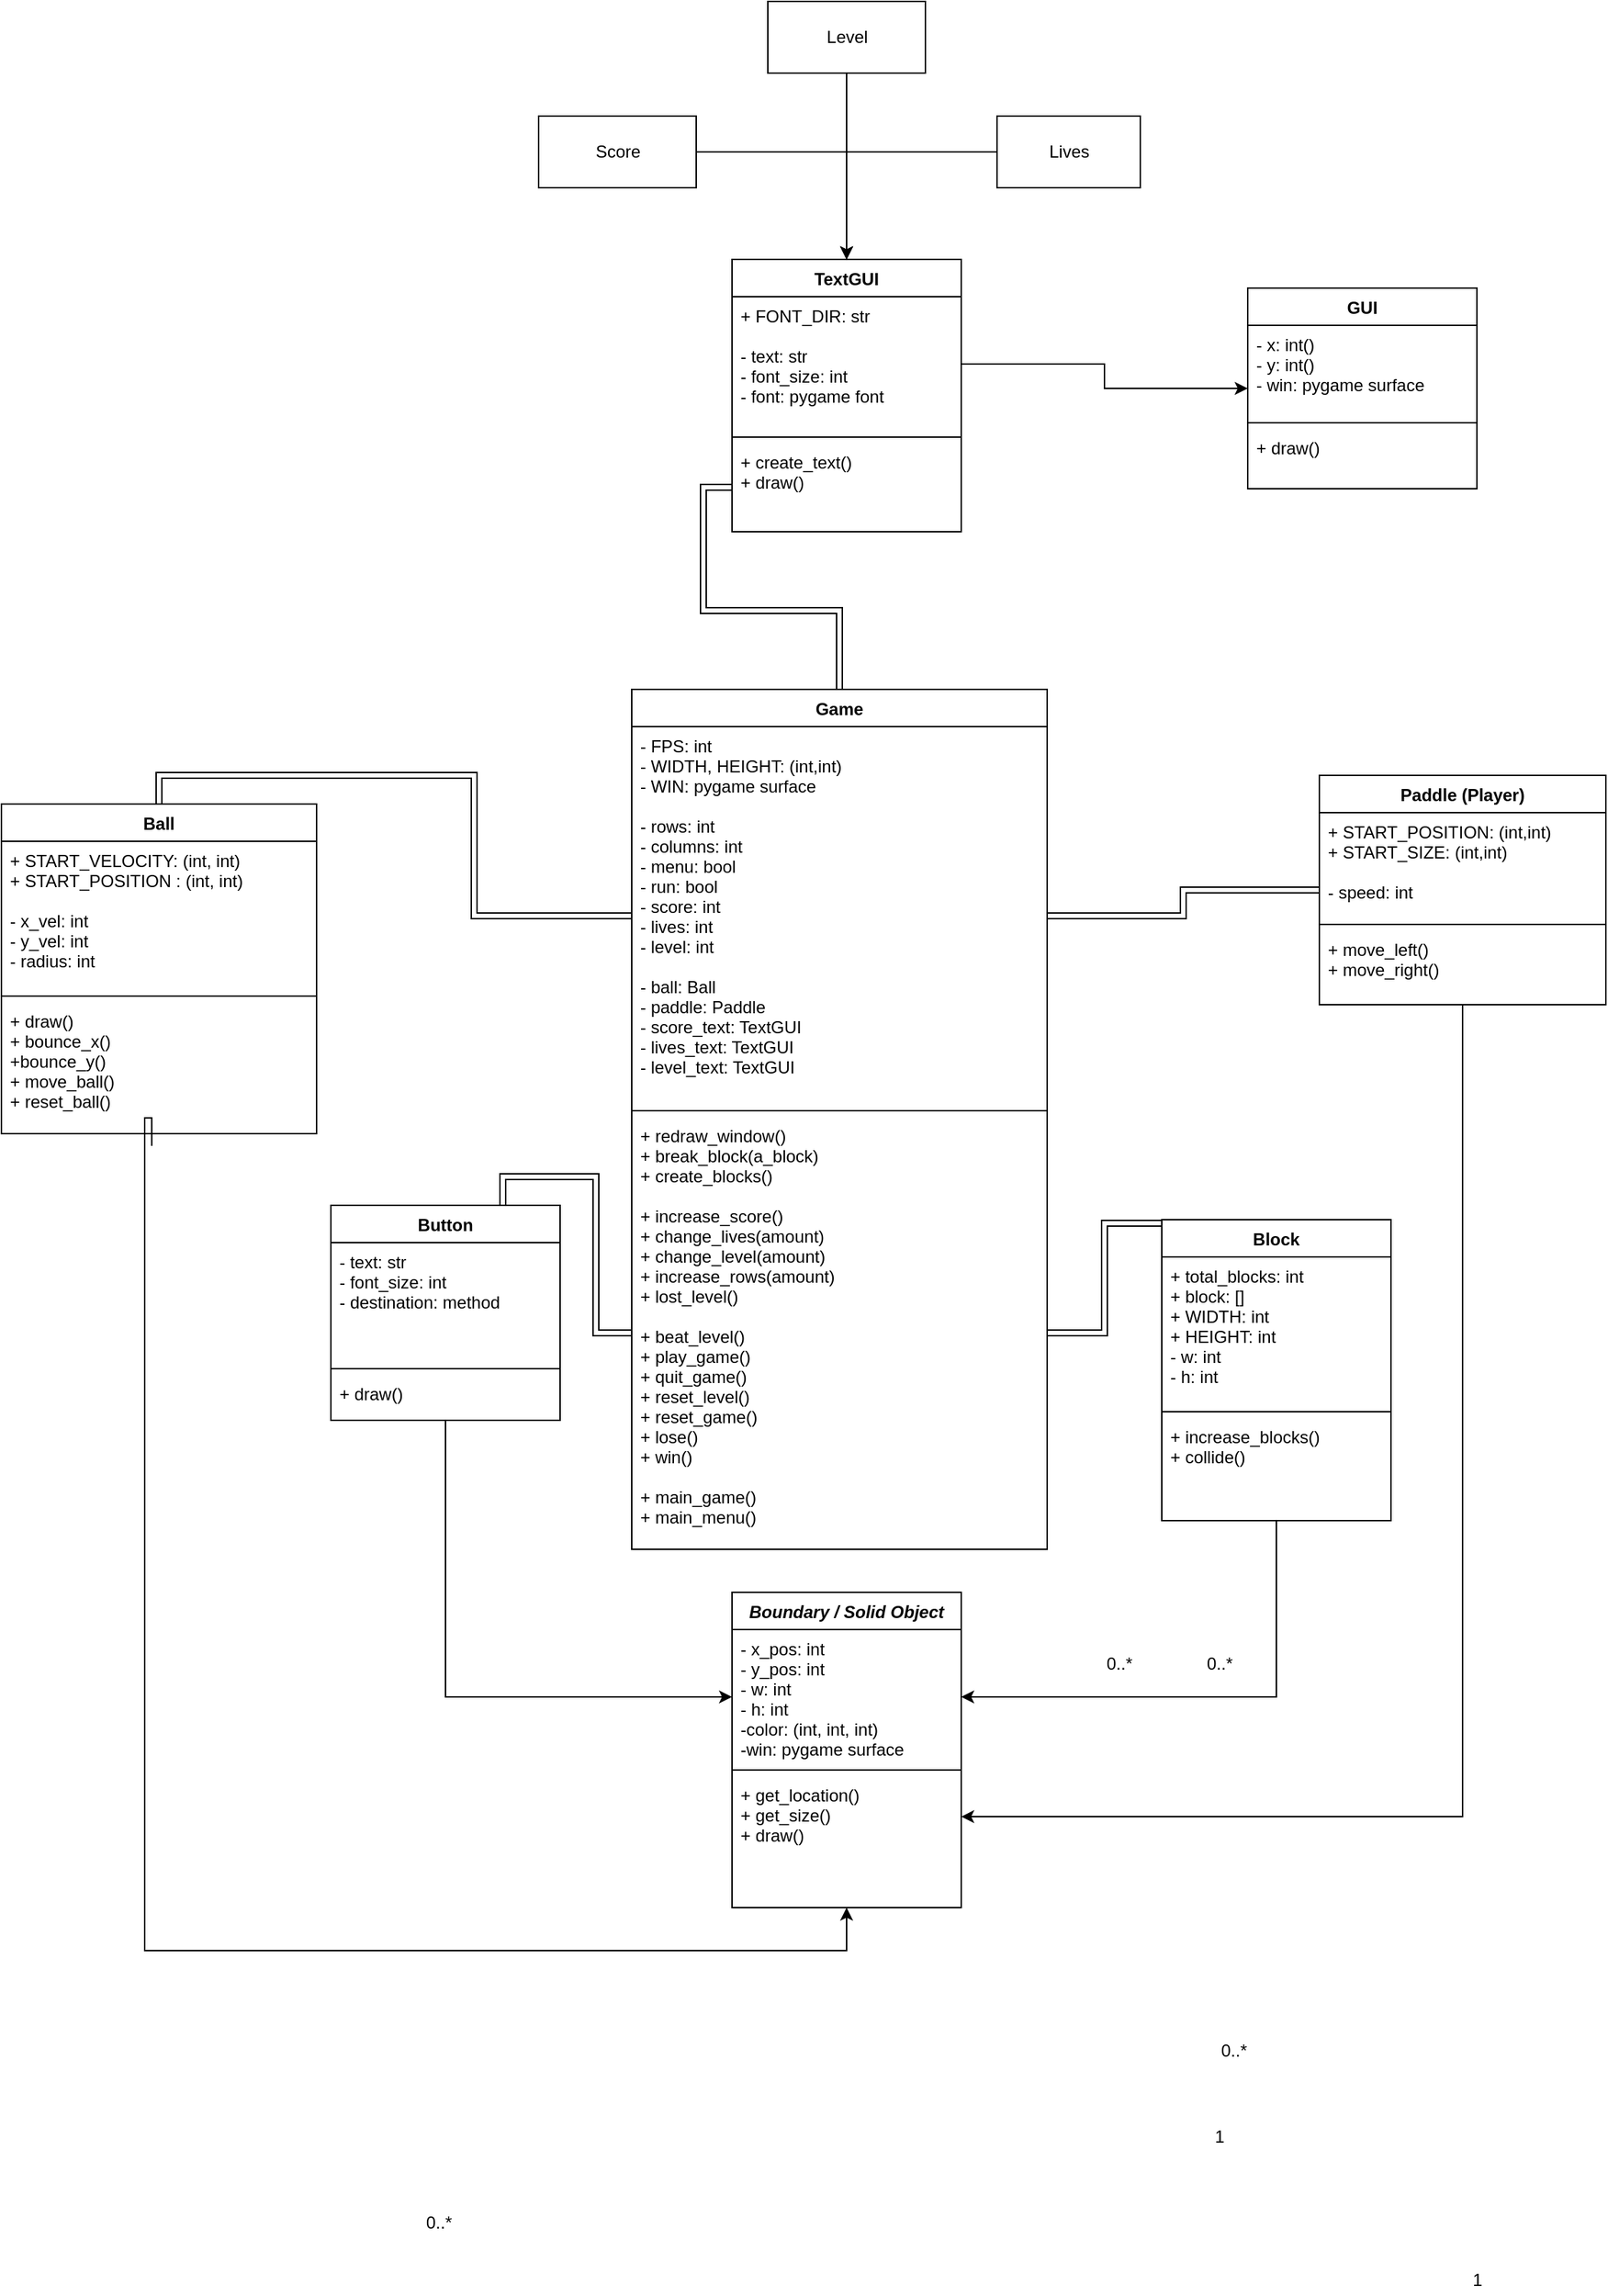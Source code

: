 <mxfile version="13.6.10" type="device"><diagram id="gS7t_X59yo_wjF4VBzjV" name="Page-1"><mxGraphModel dx="3780" dy="2530" grid="1" gridSize="10" guides="1" tooltips="1" connect="1" arrows="1" fold="1" page="0" pageScale="1" pageWidth="850" pageHeight="1100" math="0" shadow="0"><root><mxCell id="0"/><mxCell id="1" parent="0"/><mxCell id="b4uDq5a1onnM3BJQT7Oy-38" style="edgeStyle=orthogonalEdgeStyle;rounded=0;orthogonalLoop=1;jettySize=auto;html=1;exitX=1;exitY=0.5;exitDx=0;exitDy=0;" parent="1" source="b4uDq5a1onnM3BJQT7Oy-22" target="b4uDq5a1onnM3BJQT7Oy-17" edge="1"><mxGeometry relative="1" as="geometry"/></mxCell><mxCell id="IOLLdROWMS05L1BNpnWh-7" style="edgeStyle=orthogonalEdgeStyle;rounded=0;orthogonalLoop=1;jettySize=auto;html=1;exitX=0.477;exitY=1.092;exitDx=0;exitDy=0;exitPerimeter=0;" parent="1" source="b4uDq5a1onnM3BJQT7Oy-4" target="b4uDq5a1onnM3BJQT7Oy-13" edge="1"><mxGeometry relative="1" as="geometry"><Array as="points"><mxPoint x="-315" y="-361"/><mxPoint x="-320" y="-361"/><mxPoint x="-320" y="220"/><mxPoint x="170" y="220"/></Array></mxGeometry></mxCell><mxCell id="P_-O4mCQM98-E4QfEav6-14" style="edgeStyle=orthogonalEdgeStyle;shape=link;rounded=0;orthogonalLoop=1;jettySize=auto;html=1;entryX=1;entryY=0.5;entryDx=0;entryDy=0;" parent="1" source="IOLLdROWMS05L1BNpnWh-3" target="IOLLdROWMS05L1BNpnWh-22" edge="1"><mxGeometry relative="1" as="geometry"/></mxCell><mxCell id="L3ObO9CJFMMiEk-usZFX-4" style="edgeStyle=orthogonalEdgeStyle;rounded=0;orthogonalLoop=1;jettySize=auto;html=1;" edge="1" parent="1" source="b4uDq5a1onnM3BJQT7Oy-33" target="b4uDq5a1onnM3BJQT7Oy-21"><mxGeometry relative="1" as="geometry"/></mxCell><mxCell id="b4uDq5a1onnM3BJQT7Oy-33" value="Score" style="html=1;" parent="1" vertex="1"><mxGeometry x="-45" y="-1060" width="110" height="50" as="geometry"/></mxCell><mxCell id="L3ObO9CJFMMiEk-usZFX-5" style="edgeStyle=orthogonalEdgeStyle;rounded=0;orthogonalLoop=1;jettySize=auto;html=1;" edge="1" parent="1" source="b4uDq5a1onnM3BJQT7Oy-35" target="b4uDq5a1onnM3BJQT7Oy-21"><mxGeometry relative="1" as="geometry"/></mxCell><mxCell id="b4uDq5a1onnM3BJQT7Oy-35" value="Level" style="html=1;" parent="1" vertex="1"><mxGeometry x="115" y="-1140" width="110" height="50" as="geometry"/></mxCell><mxCell id="L3ObO9CJFMMiEk-usZFX-3" style="edgeStyle=orthogonalEdgeStyle;rounded=0;orthogonalLoop=1;jettySize=auto;html=1;" edge="1" parent="1" source="b4uDq5a1onnM3BJQT7Oy-36" target="b4uDq5a1onnM3BJQT7Oy-21"><mxGeometry relative="1" as="geometry"/></mxCell><mxCell id="b4uDq5a1onnM3BJQT7Oy-36" value="Lives" style="html=1;" parent="1" vertex="1"><mxGeometry x="275" y="-1060" width="100" height="50" as="geometry"/></mxCell><mxCell id="IOLLdROWMS05L1BNpnWh-17" style="edgeStyle=orthogonalEdgeStyle;rounded=0;orthogonalLoop=1;jettySize=auto;html=1;entryX=1;entryY=0.5;entryDx=0;entryDy=0;" parent="1" source="b4uDq5a1onnM3BJQT7Oy-5" target="b4uDq5a1onnM3BJQT7Oy-14" edge="1"><mxGeometry relative="1" as="geometry"/></mxCell><mxCell id="IOLLdROWMS05L1BNpnWh-16" style="edgeStyle=orthogonalEdgeStyle;rounded=0;orthogonalLoop=1;jettySize=auto;html=1;entryX=1;entryY=0.31;entryDx=0;entryDy=0;entryPerimeter=0;" parent="1" source="IOLLdROWMS05L1BNpnWh-3" target="b4uDq5a1onnM3BJQT7Oy-16" edge="1"><mxGeometry relative="1" as="geometry"/></mxCell><mxCell id="IOLLdROWMS05L1BNpnWh-32" value="1" style="text;html=1;align=center;verticalAlign=middle;resizable=0;points=[];autosize=1;" parent="1" vertex="1"><mxGeometry x="420" y="340" width="20" height="20" as="geometry"/></mxCell><mxCell id="IOLLdROWMS05L1BNpnWh-33" value="0..*" style="text;html=1;align=center;verticalAlign=middle;resizable=0;points=[];autosize=1;" parent="1" vertex="1"><mxGeometry x="425" y="280" width="30" height="20" as="geometry"/></mxCell><mxCell id="IOLLdROWMS05L1BNpnWh-34" value="1" style="text;html=1;align=center;verticalAlign=middle;resizable=0;points=[];autosize=1;" parent="1" vertex="1"><mxGeometry x="600" y="440" width="20" height="20" as="geometry"/></mxCell><mxCell id="IOLLdROWMS05L1BNpnWh-35" value="0..*" style="text;html=1;align=center;verticalAlign=middle;resizable=0;points=[];autosize=1;" parent="1" vertex="1"><mxGeometry x="415" y="10" width="30" height="20" as="geometry"/></mxCell><mxCell id="IOLLdROWMS05L1BNpnWh-36" value="0..*" style="text;html=1;align=center;verticalAlign=middle;resizable=0;points=[];autosize=1;" parent="1" vertex="1"><mxGeometry x="345" y="10" width="30" height="20" as="geometry"/></mxCell><mxCell id="IOLLdROWMS05L1BNpnWh-37" value="0..*" style="text;html=1;align=center;verticalAlign=middle;resizable=0;points=[];autosize=1;" parent="1" vertex="1"><mxGeometry x="-130" y="400" width="30" height="20" as="geometry"/></mxCell><mxCell id="P_-O4mCQM98-E4QfEav6-15" style="edgeStyle=orthogonalEdgeStyle;shape=link;rounded=0;orthogonalLoop=1;jettySize=auto;html=1;entryX=0.5;entryY=0;entryDx=0;entryDy=0;exitX=0;exitY=0.5;exitDx=0;exitDy=0;" parent="1" source="IOLLdROWMS05L1BNpnWh-22" target="b4uDq5a1onnM3BJQT7Oy-1" edge="1"><mxGeometry relative="1" as="geometry"/></mxCell><mxCell id="P_-O4mCQM98-E4QfEav6-12" style="edgeStyle=orthogonalEdgeStyle;shape=link;rounded=0;orthogonalLoop=1;jettySize=auto;html=1;entryX=0.429;entryY=0.012;entryDx=0;entryDy=0;entryPerimeter=0;" parent="1" source="IOLLdROWMS05L1BNpnWh-24" target="b4uDq5a1onnM3BJQT7Oy-5" edge="1"><mxGeometry relative="1" as="geometry"/></mxCell><mxCell id="L3ObO9CJFMMiEk-usZFX-15" style="edgeStyle=orthogonalEdgeStyle;shape=link;rounded=0;orthogonalLoop=1;jettySize=auto;html=1;" edge="1" parent="1" source="IOLLdROWMS05L1BNpnWh-21" target="b4uDq5a1onnM3BJQT7Oy-24"><mxGeometry relative="1" as="geometry"/></mxCell><mxCell id="IOLLdROWMS05L1BNpnWh-21" value="Game" style="swimlane;fontStyle=1;align=center;verticalAlign=top;childLayout=stackLayout;horizontal=1;startSize=26;horizontalStack=0;resizeParent=1;resizeParentMax=0;resizeLast=0;collapsible=1;marginBottom=0;" parent="1" vertex="1"><mxGeometry x="20" y="-660" width="290" height="600" as="geometry"/></mxCell><mxCell id="IOLLdROWMS05L1BNpnWh-22" value="- FPS: int&#10;- WIDTH, HEIGHT: (int,int)&#10;- WIN: pygame surface&#10;&#10;- rows: int&#10;- columns: int&#10;- menu: bool&#10;- run: bool&#10;- score: int&#10;- lives: int&#10;- level: int&#10;&#10;- ball: Ball&#10;- paddle: Paddle&#10;- score_text: TextGUI&#10;- lives_text: TextGUI&#10;- level_text: TextGUI" style="text;strokeColor=none;fillColor=none;align=left;verticalAlign=top;spacingLeft=4;spacingRight=4;overflow=hidden;rotatable=0;points=[[0,0.5],[1,0.5]];portConstraint=eastwest;" parent="IOLLdROWMS05L1BNpnWh-21" vertex="1"><mxGeometry y="26" width="290" height="264" as="geometry"/></mxCell><mxCell id="IOLLdROWMS05L1BNpnWh-23" value="" style="line;strokeWidth=1;fillColor=none;align=left;verticalAlign=middle;spacingTop=-1;spacingLeft=3;spacingRight=3;rotatable=0;labelPosition=right;points=[];portConstraint=eastwest;" parent="IOLLdROWMS05L1BNpnWh-21" vertex="1"><mxGeometry y="290" width="290" height="8" as="geometry"/></mxCell><mxCell id="IOLLdROWMS05L1BNpnWh-24" value="+ redraw_window()&#10;+ break_block(a_block)&#10;+ create_blocks()&#10;&#10;+ increase_score()&#10;+ change_lives(amount)&#10;+ change_level(amount)&#10;+ increase_rows(amount)&#10;+ lost_level()&#10;&#10;+ beat_level()&#10;+ play_game()&#10;+ quit_game()&#10;+ reset_level()&#10;+ reset_game()&#10;+ lose()&#10;+ win()&#10;&#10;+ main_game()&#10;+ main_menu()&#10;&#10;&#10;&#10;&#10;&#10;&#10;&#10;+ redraw_window()&#10;+ check_collisions()***&#10;+ create_blocks()&#10;+ main()&#10;" style="text;strokeColor=none;fillColor=none;align=left;verticalAlign=top;spacingLeft=4;spacingRight=4;overflow=hidden;rotatable=0;points=[[0,0.5],[1,0.5]];portConstraint=eastwest;" parent="IOLLdROWMS05L1BNpnWh-21" vertex="1"><mxGeometry y="298" width="290" height="302" as="geometry"/></mxCell><mxCell id="L3ObO9CJFMMiEk-usZFX-11" style="edgeStyle=orthogonalEdgeStyle;rounded=0;orthogonalLoop=1;jettySize=auto;html=1;" edge="1" parent="1" source="L3ObO9CJFMMiEk-usZFX-7" target="b4uDq5a1onnM3BJQT7Oy-14"><mxGeometry relative="1" as="geometry"/></mxCell><mxCell id="L3ObO9CJFMMiEk-usZFX-12" style="edgeStyle=orthogonalEdgeStyle;rounded=0;orthogonalLoop=1;jettySize=auto;html=1;exitX=0.75;exitY=0;exitDx=0;exitDy=0;entryX=0;entryY=0.5;entryDx=0;entryDy=0;shape=link;" edge="1" parent="1" source="L3ObO9CJFMMiEk-usZFX-7" target="IOLLdROWMS05L1BNpnWh-24"><mxGeometry relative="1" as="geometry"/></mxCell><mxCell id="b4uDq5a1onnM3BJQT7Oy-21" value="TextGUI" style="swimlane;fontStyle=1;align=center;verticalAlign=top;childLayout=stackLayout;horizontal=1;startSize=26;horizontalStack=0;resizeParent=1;resizeParentMax=0;resizeLast=0;collapsible=1;marginBottom=0;" parent="1" vertex="1"><mxGeometry x="90" y="-960" width="160" height="190" as="geometry"/></mxCell><mxCell id="b4uDq5a1onnM3BJQT7Oy-22" value="+ FONT_DIR: str&#10;&#10;- text: str&#10;- font_size: int&#10;- font: pygame font" style="text;strokeColor=none;fillColor=none;align=left;verticalAlign=top;spacingLeft=4;spacingRight=4;overflow=hidden;rotatable=0;points=[[0,0.5],[1,0.5]];portConstraint=eastwest;" parent="b4uDq5a1onnM3BJQT7Oy-21" vertex="1"><mxGeometry y="26" width="160" height="94" as="geometry"/></mxCell><mxCell id="b4uDq5a1onnM3BJQT7Oy-23" value="" style="line;strokeWidth=1;fillColor=none;align=left;verticalAlign=middle;spacingTop=-1;spacingLeft=3;spacingRight=3;rotatable=0;labelPosition=right;points=[];portConstraint=eastwest;" parent="b4uDq5a1onnM3BJQT7Oy-21" vertex="1"><mxGeometry y="120" width="160" height="8" as="geometry"/></mxCell><mxCell id="b4uDq5a1onnM3BJQT7Oy-24" value="+ create_text()&#10;+ draw()" style="text;strokeColor=none;fillColor=none;align=left;verticalAlign=top;spacingLeft=4;spacingRight=4;overflow=hidden;rotatable=0;points=[[0,0.5],[1,0.5]];portConstraint=eastwest;" parent="b4uDq5a1onnM3BJQT7Oy-21" vertex="1"><mxGeometry y="128" width="160" height="62" as="geometry"/></mxCell><mxCell id="b4uDq5a1onnM3BJQT7Oy-17" value="GUI" style="swimlane;fontStyle=1;align=center;verticalAlign=top;childLayout=stackLayout;horizontal=1;startSize=26;horizontalStack=0;resizeParent=1;resizeParentMax=0;resizeLast=0;collapsible=1;marginBottom=0;" parent="1" vertex="1"><mxGeometry x="450" y="-940" width="160" height="140" as="geometry"/></mxCell><mxCell id="b4uDq5a1onnM3BJQT7Oy-18" value="- x: int()&#10;- y: int()&#10;- win: pygame surface" style="text;strokeColor=none;fillColor=none;align=left;verticalAlign=top;spacingLeft=4;spacingRight=4;overflow=hidden;rotatable=0;points=[[0,0.5],[1,0.5]];portConstraint=eastwest;" parent="b4uDq5a1onnM3BJQT7Oy-17" vertex="1"><mxGeometry y="26" width="160" height="64" as="geometry"/></mxCell><mxCell id="b4uDq5a1onnM3BJQT7Oy-19" value="" style="line;strokeWidth=1;fillColor=none;align=left;verticalAlign=middle;spacingTop=-1;spacingLeft=3;spacingRight=3;rotatable=0;labelPosition=right;points=[];portConstraint=eastwest;" parent="b4uDq5a1onnM3BJQT7Oy-17" vertex="1"><mxGeometry y="90" width="160" height="8" as="geometry"/></mxCell><mxCell id="b4uDq5a1onnM3BJQT7Oy-20" value="+ draw()" style="text;strokeColor=none;fillColor=none;align=left;verticalAlign=top;spacingLeft=4;spacingRight=4;overflow=hidden;rotatable=0;points=[[0,0.5],[1,0.5]];portConstraint=eastwest;" parent="b4uDq5a1onnM3BJQT7Oy-17" vertex="1"><mxGeometry y="98" width="160" height="42" as="geometry"/></mxCell><mxCell id="b4uDq5a1onnM3BJQT7Oy-13" value="Boundary / Solid Object" style="swimlane;fontStyle=3;align=center;verticalAlign=top;childLayout=stackLayout;horizontal=1;startSize=26;horizontalStack=0;resizeParent=1;resizeParentMax=0;resizeLast=0;collapsible=1;marginBottom=0;" parent="1" vertex="1"><mxGeometry x="90" y="-30" width="160" height="220" as="geometry"/></mxCell><mxCell id="b4uDq5a1onnM3BJQT7Oy-14" value="- x_pos: int&#10;- y_pos: int&#10;- w: int&#10;- h: int&#10;-color: (int, int, int)&#10;-win: pygame surface" style="text;strokeColor=none;fillColor=none;align=left;verticalAlign=top;spacingLeft=4;spacingRight=4;overflow=hidden;rotatable=0;points=[[0,0.5],[1,0.5]];portConstraint=eastwest;" parent="b4uDq5a1onnM3BJQT7Oy-13" vertex="1"><mxGeometry y="26" width="160" height="94" as="geometry"/></mxCell><mxCell id="b4uDq5a1onnM3BJQT7Oy-15" value="" style="line;strokeWidth=1;fillColor=none;align=left;verticalAlign=middle;spacingTop=-1;spacingLeft=3;spacingRight=3;rotatable=0;labelPosition=right;points=[];portConstraint=eastwest;" parent="b4uDq5a1onnM3BJQT7Oy-13" vertex="1"><mxGeometry y="120" width="160" height="8" as="geometry"/></mxCell><mxCell id="b4uDq5a1onnM3BJQT7Oy-16" value="+ get_location()&#10;+ get_size()&#10;+ draw()" style="text;strokeColor=none;fillColor=none;align=left;verticalAlign=top;spacingLeft=4;spacingRight=4;overflow=hidden;rotatable=0;points=[[0,0.5],[1,0.5]];portConstraint=eastwest;" parent="b4uDq5a1onnM3BJQT7Oy-13" vertex="1"><mxGeometry y="128" width="160" height="92" as="geometry"/></mxCell><mxCell id="b4uDq5a1onnM3BJQT7Oy-5" value="Block" style="swimlane;fontStyle=1;align=center;verticalAlign=top;childLayout=stackLayout;horizontal=1;startSize=26;horizontalStack=0;resizeParent=1;resizeParentMax=0;resizeLast=0;collapsible=1;marginBottom=0;" parent="1" vertex="1"><mxGeometry x="390" y="-290" width="160" height="210" as="geometry"/></mxCell><mxCell id="b4uDq5a1onnM3BJQT7Oy-6" value="+ total_blocks: int&#10;+ block: []&#10;+ WIDTH: int&#10;+ HEIGHT: int&#10;- w: int&#10;- h: int" style="text;strokeColor=none;fillColor=none;align=left;verticalAlign=top;spacingLeft=4;spacingRight=4;overflow=hidden;rotatable=0;points=[[0,0.5],[1,0.5]];portConstraint=eastwest;" parent="b4uDq5a1onnM3BJQT7Oy-5" vertex="1"><mxGeometry y="26" width="160" height="104" as="geometry"/></mxCell><mxCell id="b4uDq5a1onnM3BJQT7Oy-7" value="" style="line;strokeWidth=1;fillColor=none;align=left;verticalAlign=middle;spacingTop=-1;spacingLeft=3;spacingRight=3;rotatable=0;labelPosition=right;points=[];portConstraint=eastwest;" parent="b4uDq5a1onnM3BJQT7Oy-5" vertex="1"><mxGeometry y="130" width="160" height="8" as="geometry"/></mxCell><mxCell id="b4uDq5a1onnM3BJQT7Oy-8" value="+ increase_blocks()&#10;+ collide()" style="text;strokeColor=none;fillColor=none;align=left;verticalAlign=top;spacingLeft=4;spacingRight=4;overflow=hidden;rotatable=0;points=[[0,0.5],[1,0.5]];portConstraint=eastwest;" parent="b4uDq5a1onnM3BJQT7Oy-5" vertex="1"><mxGeometry y="138" width="160" height="72" as="geometry"/></mxCell><mxCell id="L3ObO9CJFMMiEk-usZFX-7" value="Button" style="swimlane;fontStyle=1;align=center;verticalAlign=top;childLayout=stackLayout;horizontal=1;startSize=26;horizontalStack=0;resizeParent=1;resizeParentMax=0;resizeLast=0;collapsible=1;marginBottom=0;" vertex="1" parent="1"><mxGeometry x="-190" y="-300" width="160" height="150" as="geometry"/></mxCell><mxCell id="L3ObO9CJFMMiEk-usZFX-8" value="- text: str&#10;- font_size: int&#10;- destination: method" style="text;strokeColor=none;fillColor=none;align=left;verticalAlign=top;spacingLeft=4;spacingRight=4;overflow=hidden;rotatable=0;points=[[0,0.5],[1,0.5]];portConstraint=eastwest;" vertex="1" parent="L3ObO9CJFMMiEk-usZFX-7"><mxGeometry y="26" width="160" height="84" as="geometry"/></mxCell><mxCell id="L3ObO9CJFMMiEk-usZFX-9" value="" style="line;strokeWidth=1;fillColor=none;align=left;verticalAlign=middle;spacingTop=-1;spacingLeft=3;spacingRight=3;rotatable=0;labelPosition=right;points=[];portConstraint=eastwest;" vertex="1" parent="L3ObO9CJFMMiEk-usZFX-7"><mxGeometry y="110" width="160" height="8" as="geometry"/></mxCell><mxCell id="L3ObO9CJFMMiEk-usZFX-10" value="+ draw()" style="text;strokeColor=none;fillColor=none;align=left;verticalAlign=top;spacingLeft=4;spacingRight=4;overflow=hidden;rotatable=0;points=[[0,0.5],[1,0.5]];portConstraint=eastwest;" vertex="1" parent="L3ObO9CJFMMiEk-usZFX-7"><mxGeometry y="118" width="160" height="32" as="geometry"/></mxCell><mxCell id="b4uDq5a1onnM3BJQT7Oy-1" value="Ball" style="swimlane;fontStyle=1;align=center;verticalAlign=top;childLayout=stackLayout;horizontal=1;startSize=26;horizontalStack=0;resizeParent=1;resizeParentMax=0;resizeLast=0;collapsible=1;marginBottom=0;" parent="1" vertex="1"><mxGeometry x="-420" y="-580" width="220" height="230" as="geometry"/></mxCell><mxCell id="b4uDq5a1onnM3BJQT7Oy-2" value="+ START_VELOCITY: (int, int)&#10;+ START_POSITION : (int, int)&#10;&#10;- x_vel: int&#10;- y_vel: int&#10;- radius: int" style="text;strokeColor=none;fillColor=none;align=left;verticalAlign=top;spacingLeft=4;spacingRight=4;overflow=hidden;rotatable=0;points=[[0,0.5],[1,0.5]];portConstraint=eastwest;" parent="b4uDq5a1onnM3BJQT7Oy-1" vertex="1"><mxGeometry y="26" width="220" height="104" as="geometry"/></mxCell><mxCell id="b4uDq5a1onnM3BJQT7Oy-3" value="" style="line;strokeWidth=1;fillColor=none;align=left;verticalAlign=middle;spacingTop=-1;spacingLeft=3;spacingRight=3;rotatable=0;labelPosition=right;points=[];portConstraint=eastwest;" parent="b4uDq5a1onnM3BJQT7Oy-1" vertex="1"><mxGeometry y="130" width="220" height="8" as="geometry"/></mxCell><mxCell id="b4uDq5a1onnM3BJQT7Oy-4" value="+ draw()&#10;+ bounce_x()&#10;+bounce_y()&#10;+ move_ball()&#10;+ reset_ball()" style="text;strokeColor=none;fillColor=none;align=left;verticalAlign=top;spacingLeft=4;spacingRight=4;overflow=hidden;rotatable=0;points=[[0,0.5],[1,0.5]];portConstraint=eastwest;" parent="b4uDq5a1onnM3BJQT7Oy-1" vertex="1"><mxGeometry y="138" width="220" height="92" as="geometry"/></mxCell><mxCell id="IOLLdROWMS05L1BNpnWh-3" value="Paddle (Player)" style="swimlane;fontStyle=1;align=center;verticalAlign=top;childLayout=stackLayout;horizontal=1;startSize=26;horizontalStack=0;resizeParent=1;resizeParentMax=0;resizeLast=0;collapsible=1;marginBottom=0;" parent="1" vertex="1"><mxGeometry x="500" y="-600" width="200" height="160" as="geometry"><mxRectangle x="670" y="20" width="120" height="26" as="alternateBounds"/></mxGeometry></mxCell><mxCell id="IOLLdROWMS05L1BNpnWh-14" value="+ START_POSITION: (int,int)&#10;+ START_SIZE: (int,int)&#10;&#10;- speed: int" style="text;strokeColor=none;fillColor=none;align=left;verticalAlign=top;spacingLeft=4;spacingRight=4;overflow=hidden;rotatable=0;points=[[0,0.5],[1,0.5]];portConstraint=eastwest;" parent="IOLLdROWMS05L1BNpnWh-3" vertex="1"><mxGeometry y="26" width="200" height="74" as="geometry"/></mxCell><mxCell id="IOLLdROWMS05L1BNpnWh-15" value="" style="line;strokeWidth=1;fillColor=none;align=left;verticalAlign=middle;spacingTop=-1;spacingLeft=3;spacingRight=3;rotatable=0;labelPosition=right;points=[];portConstraint=eastwest;" parent="IOLLdROWMS05L1BNpnWh-3" vertex="1"><mxGeometry y="100" width="200" height="8" as="geometry"/></mxCell><mxCell id="IOLLdROWMS05L1BNpnWh-6" value="+ move_left()&#10;+ move_right()" style="text;strokeColor=none;fillColor=none;align=left;verticalAlign=top;spacingLeft=4;spacingRight=4;overflow=hidden;rotatable=0;points=[[0,0.5],[1,0.5]];portConstraint=eastwest;" parent="IOLLdROWMS05L1BNpnWh-3" vertex="1"><mxGeometry y="108" width="200" height="52" as="geometry"/></mxCell></root></mxGraphModel></diagram></mxfile>
